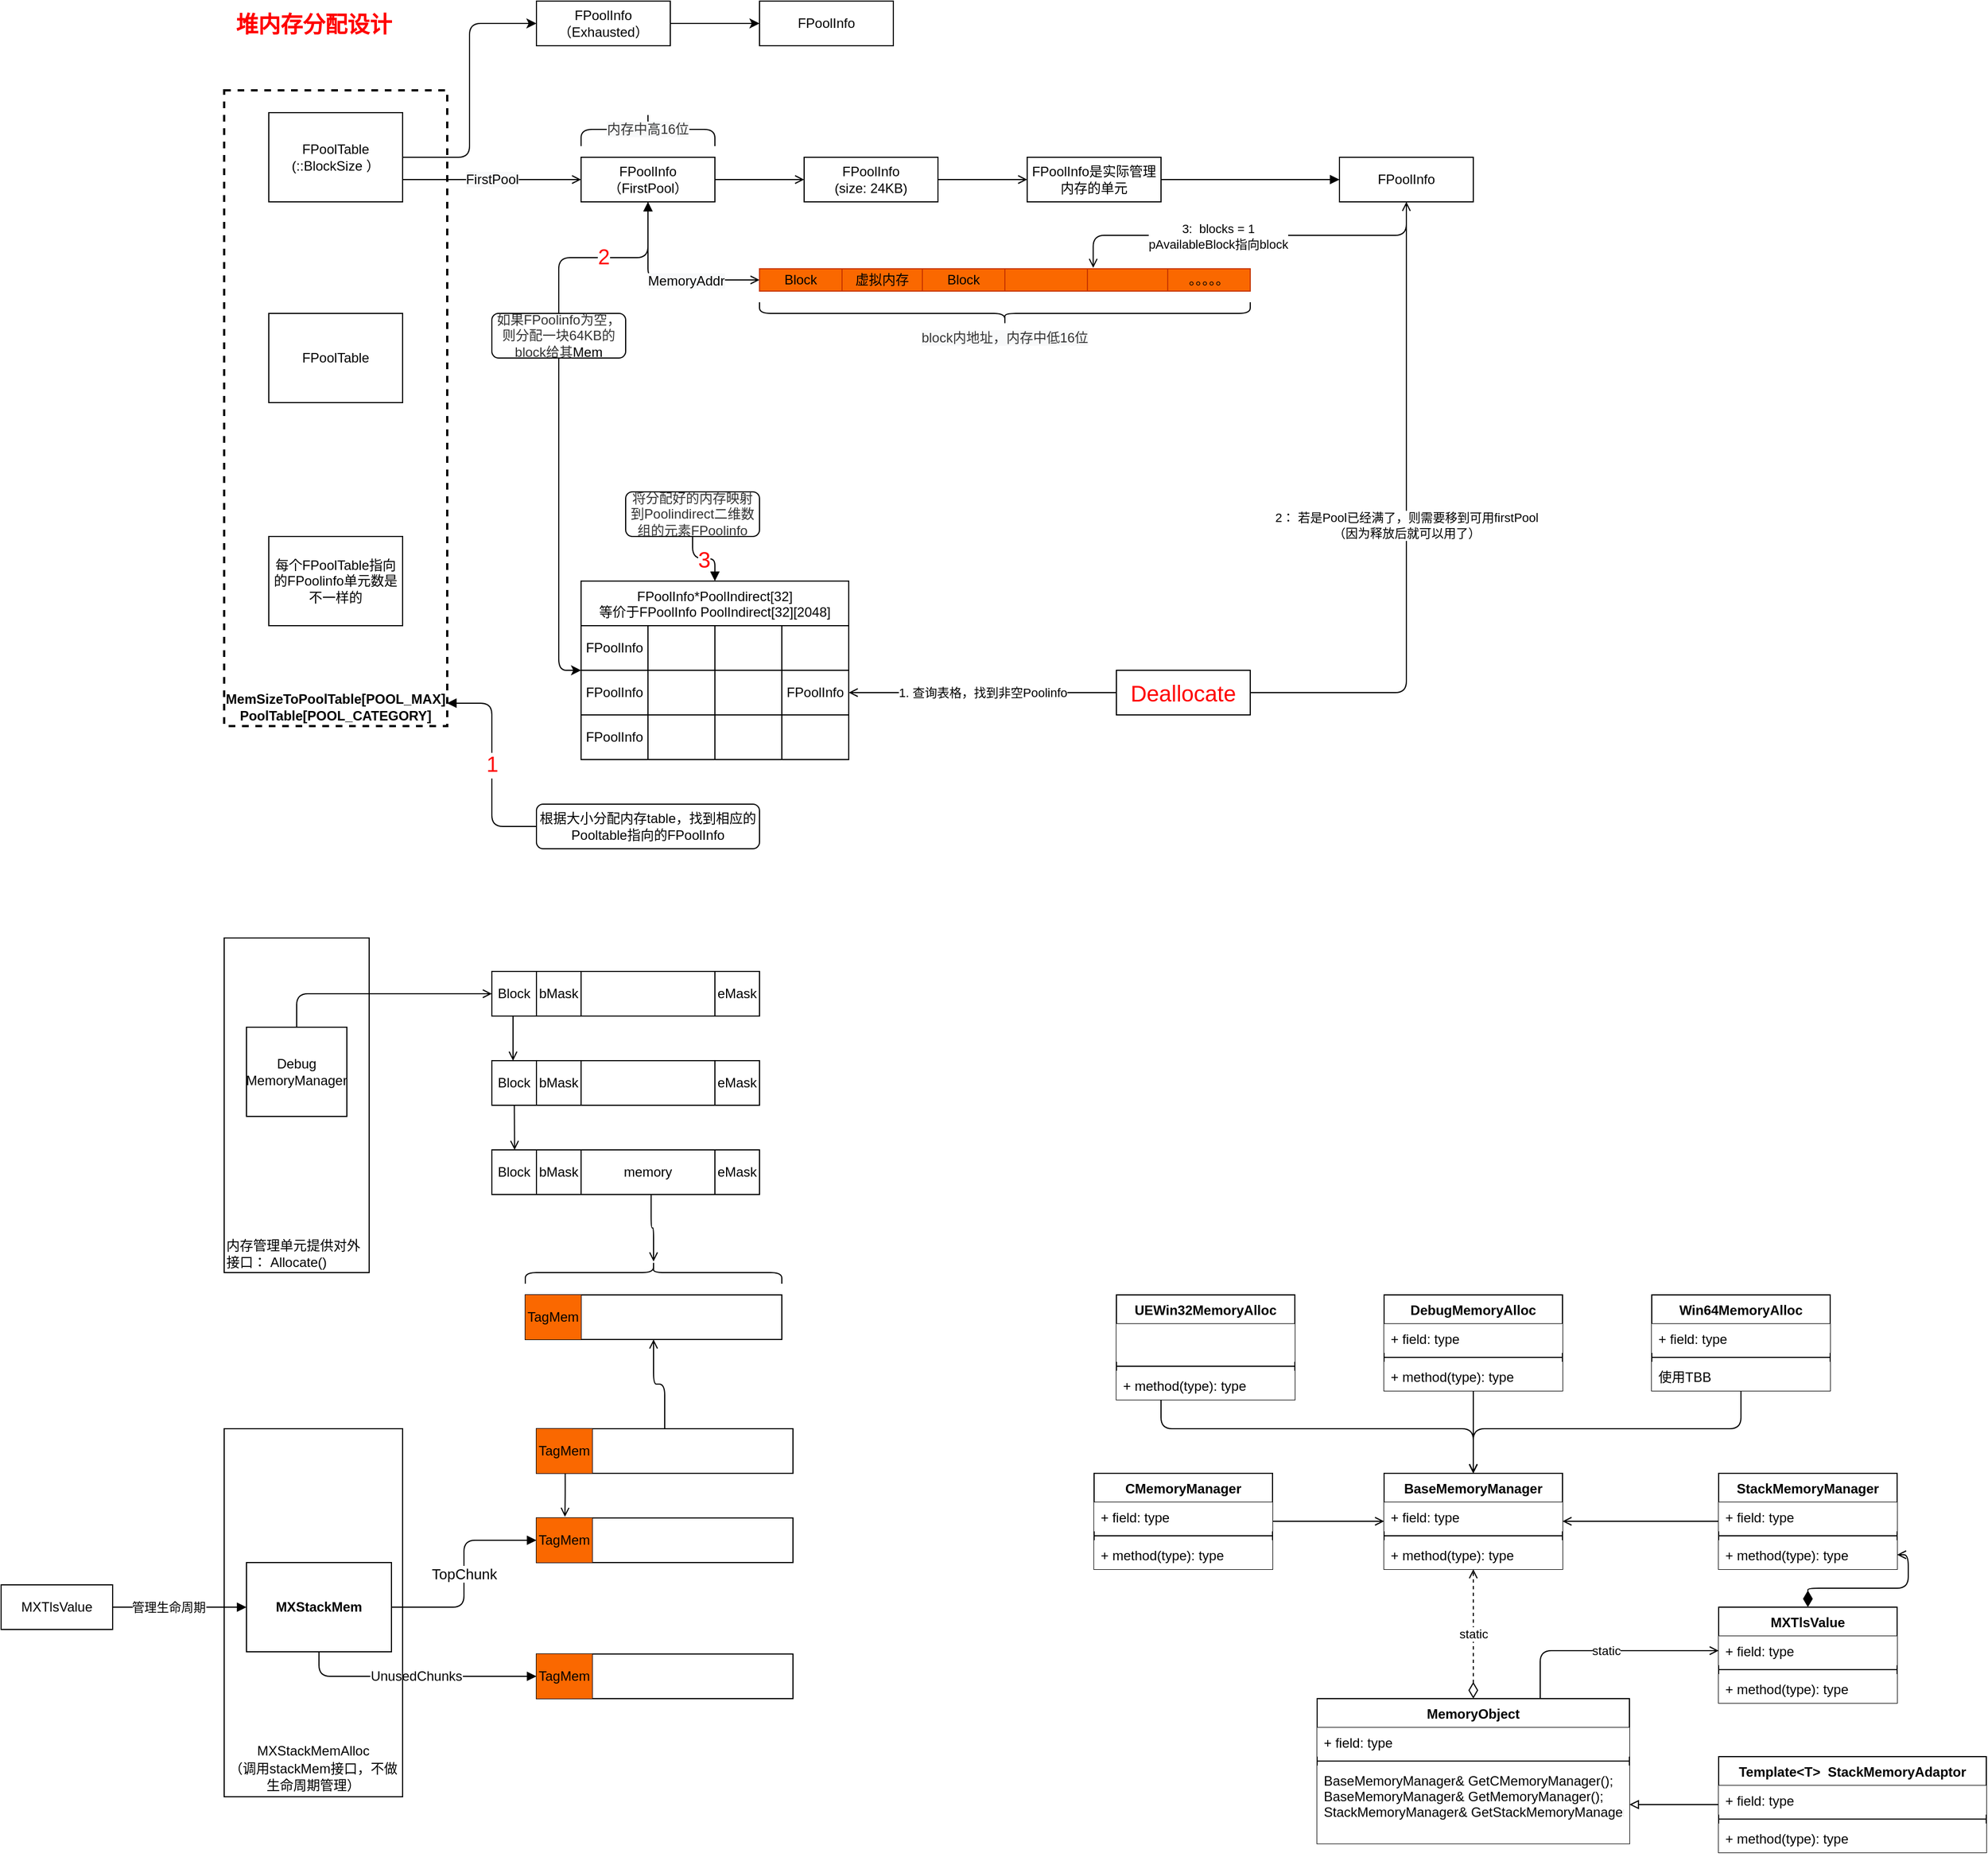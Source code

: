 <mxfile>
    <diagram id="QfqbYRyuSfTPWMCLwRGI" name="Page-1">
        <mxGraphModel dx="906" dy="746" grid="1" gridSize="10" guides="1" tooltips="1" connect="1" arrows="1" fold="1" page="0" pageScale="1" pageWidth="1654" pageHeight="2336" math="0" shadow="0">
            <root>
                <mxCell id="0"/>
                <mxCell id="1" parent="0"/>
                <mxCell id="246" value="内存管理单元提供对外接口：&amp;nbsp;Allocate()" style="rounded=0;whiteSpace=wrap;html=1;fillColor=none;align=left;verticalAlign=bottom;" vertex="1" parent="1">
                    <mxGeometry x="120" y="720" width="130" height="300" as="geometry"/>
                </mxCell>
                <mxCell id="11" value="" style="edgeStyle=none;html=1;endArrow=open;endFill=0;" parent="1" source="3" target="10" edge="1">
                    <mxGeometry relative="1" as="geometry"/>
                </mxCell>
                <mxCell id="16" value="" style="edgeStyle=orthogonalEdgeStyle;html=1;endArrow=open;endFill=0;entryX=0;entryY=0.5;entryDx=0;entryDy=0;" parent="1" source="3" target="19" edge="1">
                    <mxGeometry relative="1" as="geometry">
                        <mxPoint x="520" y="265" as="targetPoint"/>
                    </mxGeometry>
                </mxCell>
                <mxCell id="56" value="&lt;font color=&quot;#000000&quot;&gt;&lt;span style=&quot;background-color: rgb(248 , 249 , 250)&quot;&gt;MemoryAddr&lt;/span&gt;&lt;/font&gt;" style="edgeLabel;html=1;align=center;verticalAlign=middle;resizable=0;points=[];fontSize=12;fontColor=#333333;" parent="16" vertex="1" connectable="0">
                    <mxGeometry x="0.217" y="-1" relative="1" as="geometry">
                        <mxPoint as="offset"/>
                    </mxGeometry>
                </mxCell>
                <mxCell id="3" value="&lt;span&gt;FPoolInfo&lt;br&gt;（FirstPool）&lt;br&gt;&lt;/span&gt;" style="rounded=0;whiteSpace=wrap;html=1;" parent="1" vertex="1">
                    <mxGeometry x="440" y="20" width="120" height="40" as="geometry"/>
                </mxCell>
                <mxCell id="9" value="&#10;&#10;&lt;span style=&quot;color: rgb(0, 0, 0); font-family: helvetica; font-size: 12px; font-style: normal; font-weight: 400; letter-spacing: normal; text-align: center; text-indent: 0px; text-transform: none; word-spacing: 0px; background-color: rgb(248, 249, 250); display: inline; float: none;&quot;&gt;FirstPool&lt;/span&gt;&#10;&#10;" style="edgeStyle=none;html=1;endArrow=open;endFill=0;exitX=1;exitY=0.75;exitDx=0;exitDy=0;" parent="1" source="5" target="3" edge="1">
                    <mxGeometry relative="1" as="geometry"/>
                </mxCell>
                <mxCell id="59" value="" style="edgeStyle=orthogonalEdgeStyle;html=1;fontSize=20;fontColor=#FF0000;entryX=0;entryY=0.5;entryDx=0;entryDy=0;" parent="1" source="5" target="61" edge="1">
                    <mxGeometry relative="1" as="geometry">
                        <mxPoint x="350" y="-160" as="targetPoint"/>
                    </mxGeometry>
                </mxCell>
                <mxCell id="5" value="FPoolTable&lt;br&gt;(::BlockSize ）" style="rounded=0;whiteSpace=wrap;html=1;" parent="1" vertex="1">
                    <mxGeometry x="160" y="-20" width="120" height="80" as="geometry"/>
                </mxCell>
                <mxCell id="7" value="FPoolTable" style="rounded=0;whiteSpace=wrap;html=1;" parent="1" vertex="1">
                    <mxGeometry x="160" y="160" width="120" height="80" as="geometry"/>
                </mxCell>
                <mxCell id="8" value="每个FPoolTable指向的FPoolinfo单元数是不一样的" style="rounded=0;whiteSpace=wrap;html=1;" parent="1" vertex="1">
                    <mxGeometry x="160" y="360" width="120" height="80" as="geometry"/>
                </mxCell>
                <mxCell id="13" value="" style="edgeStyle=none;html=1;endArrow=open;endFill=0;" parent="1" source="10" target="12" edge="1">
                    <mxGeometry relative="1" as="geometry"/>
                </mxCell>
                <mxCell id="10" value="&lt;span&gt;FPoolInfo&lt;/span&gt;&lt;br&gt;&lt;span&gt;(size: 24KB)&lt;/span&gt;" style="rounded=0;whiteSpace=wrap;html=1;" parent="1" vertex="1">
                    <mxGeometry x="640" y="20" width="120" height="40" as="geometry"/>
                </mxCell>
                <mxCell id="46" value="" style="edgeStyle=orthogonalEdgeStyle;rounded=1;html=1;shadow=0;fontSize=12;fontColor=#333333;endArrow=block;endFill=1;" parent="1" source="12" target="45" edge="1">
                    <mxGeometry relative="1" as="geometry"/>
                </mxCell>
                <mxCell id="12" value="FPoolInfo是实际管理内存的单元" style="rounded=0;whiteSpace=wrap;html=1;" parent="1" vertex="1">
                    <mxGeometry x="840" y="20" width="120" height="40" as="geometry"/>
                </mxCell>
                <mxCell id="18" value="" style="shape=table;startSize=0;container=1;collapsible=0;childLayout=tableLayout;strokeWidth=1;fillColor=#fa6800;strokeColor=#C73500;fontColor=#000000;" parent="1" vertex="1">
                    <mxGeometry x="600" y="120" width="440" height="20" as="geometry"/>
                </mxCell>
                <mxCell id="19" value="" style="shape=partialRectangle;collapsible=0;dropTarget=0;pointerEvents=0;fillColor=none;top=0;left=0;bottom=0;right=0;points=[[0,0.5],[1,0.5]];portConstraint=eastwest;dashed=1;strokeWidth=2;" parent="18" vertex="1">
                    <mxGeometry width="440" height="20" as="geometry"/>
                </mxCell>
                <mxCell id="20" value="Block" style="shape=partialRectangle;html=1;whiteSpace=wrap;connectable=0;overflow=hidden;fillColor=none;top=0;left=0;bottom=0;right=0;pointerEvents=1;dashed=1;strokeWidth=2;" parent="19" vertex="1">
                    <mxGeometry width="74" height="20" as="geometry">
                        <mxRectangle width="74" height="20" as="alternateBounds"/>
                    </mxGeometry>
                </mxCell>
                <mxCell id="21" value="&lt;span&gt;虚拟内存&lt;/span&gt;" style="shape=partialRectangle;html=1;whiteSpace=wrap;connectable=0;overflow=hidden;fillColor=none;top=0;left=0;bottom=0;right=0;pointerEvents=1;dashed=1;strokeWidth=2;" parent="19" vertex="1">
                    <mxGeometry x="74" width="72" height="20" as="geometry">
                        <mxRectangle width="72" height="20" as="alternateBounds"/>
                    </mxGeometry>
                </mxCell>
                <mxCell id="22" value="Block" style="shape=partialRectangle;html=1;whiteSpace=wrap;connectable=0;overflow=hidden;fillColor=none;top=0;left=0;bottom=0;right=0;pointerEvents=1;dashed=1;strokeWidth=2;" parent="19" vertex="1">
                    <mxGeometry x="146" width="74" height="20" as="geometry">
                        <mxRectangle width="74" height="20" as="alternateBounds"/>
                    </mxGeometry>
                </mxCell>
                <mxCell id="23" value="" style="shape=partialRectangle;html=1;whiteSpace=wrap;connectable=0;overflow=hidden;fillColor=none;top=0;left=0;bottom=0;right=0;pointerEvents=1;dashed=1;strokeWidth=2;" parent="19" vertex="1">
                    <mxGeometry x="220" width="74" height="20" as="geometry">
                        <mxRectangle width="74" height="20" as="alternateBounds"/>
                    </mxGeometry>
                </mxCell>
                <mxCell id="24" value="" style="shape=partialRectangle;html=1;whiteSpace=wrap;connectable=0;overflow=hidden;fillColor=none;top=0;left=0;bottom=0;right=0;pointerEvents=1;dashed=1;strokeWidth=2;" parent="19" vertex="1">
                    <mxGeometry x="294" width="72" height="20" as="geometry">
                        <mxRectangle width="72" height="20" as="alternateBounds"/>
                    </mxGeometry>
                </mxCell>
                <mxCell id="25" value="。。。。。" style="shape=partialRectangle;html=1;whiteSpace=wrap;connectable=0;overflow=hidden;fillColor=none;top=0;left=0;bottom=0;right=0;pointerEvents=1;dashed=1;strokeWidth=2;" parent="19" vertex="1">
                    <mxGeometry x="366" width="74" height="20" as="geometry">
                        <mxRectangle width="74" height="20" as="alternateBounds"/>
                    </mxGeometry>
                </mxCell>
                <mxCell id="41" value="1" style="edgeStyle=orthogonalEdgeStyle;rounded=1;html=1;shadow=0;fontSize=19;endArrow=block;endFill=1;entryX=0.999;entryY=0.964;entryDx=0;entryDy=0;entryPerimeter=0;fontColor=#FF0000;" parent="1" source="40" target="6" edge="1">
                    <mxGeometry relative="1" as="geometry"/>
                </mxCell>
                <mxCell id="40" value="&lt;span style=&quot;background-color: rgb(255 , 255 , 255) ; font-size: 12px&quot;&gt;&lt;font style=&quot;font-size: 12px&quot;&gt;根据大小分配内存table，找到相应的Pooltable指向的FPoolInfo&lt;/font&gt;&lt;/span&gt;" style="rounded=1;whiteSpace=wrap;html=1;fontSize=12;strokeWidth=1;fillColor=default;" parent="1" vertex="1">
                    <mxGeometry x="400" y="600" width="200" height="40" as="geometry"/>
                </mxCell>
                <mxCell id="44" value="2" style="edgeStyle=orthogonalEdgeStyle;rounded=1;html=1;shadow=0;fontSize=19;fontColor=#FF0000;endArrow=block;endFill=1;" parent="1" source="43" target="3" edge="1">
                    <mxGeometry relative="1" as="geometry">
                        <mxPoint x="360" y="60" as="targetPoint"/>
                    </mxGeometry>
                </mxCell>
                <mxCell id="58" value="" style="edgeStyle=orthogonalEdgeStyle;html=1;fontSize=20;fontColor=#FF0000;entryX=0;entryY=0.5;entryDx=0;entryDy=0;" parent="1" source="43" target="42" edge="1">
                    <mxGeometry relative="1" as="geometry">
                        <mxPoint x="420" y="280" as="targetPoint"/>
                    </mxGeometry>
                </mxCell>
                <mxCell id="43" value="&lt;font color=&quot;#333333&quot; style=&quot;font-size: 12px ; line-height: 1.2&quot;&gt;如果FPoolinfo为空，则分配一块64KB的block给其&lt;/font&gt;&lt;span style=&quot;color: rgb(0 , 0 , 0)&quot;&gt;Mem&lt;/span&gt;" style="rounded=1;whiteSpace=wrap;html=1;fontSize=12;fontColor=#FF0000;strokeWidth=1;fillColor=default;align=center;" parent="1" vertex="1">
                    <mxGeometry x="360" y="160" width="120" height="40" as="geometry"/>
                </mxCell>
                <mxCell id="88" value="" style="edgeStyle=orthogonalEdgeStyle;html=1;endArrow=open;endFill=0;entryX=0.68;entryY=-0.041;entryDx=0;entryDy=0;entryPerimeter=0;" parent="1" source="45" target="19" edge="1">
                    <mxGeometry relative="1" as="geometry">
                        <mxPoint x="1200" y="40" as="targetPoint"/>
                    </mxGeometry>
                </mxCell>
                <mxCell id="89" value="3:&amp;nbsp; blocks = 1&lt;br&gt;pAvailableBlock指向block" style="edgeLabel;html=1;align=center;verticalAlign=middle;resizable=0;points=[];" parent="88" vertex="1" connectable="0">
                    <mxGeometry x="0.17" y="1" relative="1" as="geometry">
                        <mxPoint as="offset"/>
                    </mxGeometry>
                </mxCell>
                <mxCell id="45" value="FPoolInfo" style="rounded=0;whiteSpace=wrap;html=1;" parent="1" vertex="1">
                    <mxGeometry x="1120" y="20" width="120" height="40" as="geometry"/>
                </mxCell>
                <mxCell id="48" value="&lt;br&gt;&lt;br&gt;&lt;br style=&quot;color: rgb(51 , 51 , 51) ; font-family: &amp;#34;helvetica&amp;#34; ; font-size: 12px ; font-style: normal ; font-weight: 400 ; letter-spacing: normal ; text-align: center ; text-indent: 0px ; text-transform: none ; word-spacing: 0px ; background-color: rgb(248 , 249 , 250)&quot;&gt;&lt;br style=&quot;color: rgb(51 , 51 , 51) ; font-family: &amp;#34;helvetica&amp;#34; ; font-size: 12px ; font-style: normal ; font-weight: 400 ; letter-spacing: normal ; text-align: center ; text-indent: 0px ; text-transform: none ; word-spacing: 0px ; background-color: rgb(248 , 249 , 250)&quot;&gt;&lt;span style=&quot;color: rgb(51 , 51 , 51) ; font-size: 12px ; font-style: normal ; font-weight: 400 ; letter-spacing: normal ; text-align: center ; text-indent: 0px ; text-transform: none ; word-spacing: 0px ; font-family: &amp;#34;helvetica&amp;#34; ; background-color: rgb(248 , 249 , 250) ; display: inline ; float: none&quot;&gt;block内地址，内存中低16位&lt;/span&gt;&lt;br style=&quot;color: rgb(51 , 51 , 51) ; font-family: &amp;#34;helvetica&amp;#34; ; font-size: 12px ; font-style: normal ; font-weight: 400 ; letter-spacing: normal ; text-align: center ; text-indent: 0px ; text-transform: none ; word-spacing: 0px ; background-color: rgb(248 , 249 , 250)&quot;&gt;&lt;br&gt;" style="shape=curlyBracket;whiteSpace=wrap;html=1;rounded=1;fontSize=12;fontColor=#333333;strokeWidth=1;fillColor=none;direction=north;" parent="1" vertex="1">
                    <mxGeometry x="600" y="150" width="440" height="20" as="geometry"/>
                </mxCell>
                <mxCell id="50" value="&#10;&#10;&lt;span style=&quot;color: rgb(51, 51, 51); font-family: helvetica; font-size: 12px; font-style: normal; font-weight: 400; letter-spacing: normal; text-align: center; text-indent: 0px; text-transform: none; word-spacing: 0px; background-color: rgb(248, 249, 250); display: inline; float: none;&quot;&gt;内存中高16位&lt;/span&gt;&#10;&#10;" style="shape=curlyBracket;whiteSpace=wrap;html=1;rounded=1;fontSize=12;fontColor=#333333;strokeWidth=1;fillColor=none;direction=south;size=0.5;" parent="1" vertex="1">
                    <mxGeometry x="440" y="-20" width="120" height="30" as="geometry"/>
                </mxCell>
                <mxCell id="55" value="3" style="edgeStyle=orthogonalEdgeStyle;rounded=1;html=1;shadow=0;fontSize=20;fontColor=#FF0000;endArrow=block;endFill=1;" parent="1" source="54" target="42" edge="1">
                    <mxGeometry relative="1" as="geometry">
                        <mxPoint x="520" y="260" as="targetPoint"/>
                    </mxGeometry>
                </mxCell>
                <mxCell id="54" value="&lt;font color=&quot;#333333&quot;&gt;将分配好的内存映射到Poolindirect二维数组的元素FPoolinfo&lt;/font&gt;" style="rounded=1;whiteSpace=wrap;html=1;fontSize=12;fontColor=#FF0000;strokeWidth=1;fillColor=none;align=center;" parent="1" vertex="1">
                    <mxGeometry x="480" y="320" width="120" height="40" as="geometry"/>
                </mxCell>
                <mxCell id="87" value="2： 若是Pool已经满了，则需要移到可用firstPool&lt;br&gt;（因为释放后就可以用了）" style="edgeStyle=orthogonalEdgeStyle;html=1;endArrow=open;endFill=0;entryX=0.5;entryY=1;entryDx=0;entryDy=0;" parent="1" source="57" target="45" edge="1">
                    <mxGeometry relative="1" as="geometry">
                        <mxPoint x="980" y="400" as="targetPoint"/>
                    </mxGeometry>
                </mxCell>
                <mxCell id="57" value="Deallocate" style="rounded=0;whiteSpace=wrap;html=1;fontSize=20;fontColor=#FF0000;" parent="1" vertex="1">
                    <mxGeometry x="920" y="480" width="120" height="40" as="geometry"/>
                </mxCell>
                <mxCell id="63" value="" style="edgeStyle=orthogonalEdgeStyle;html=1;fontSize=20;fontColor=#FF0000;" parent="1" source="61" target="62" edge="1">
                    <mxGeometry relative="1" as="geometry"/>
                </mxCell>
                <mxCell id="61" value="FPoolInfo&lt;br&gt;（&lt;span&gt;Exhausted）&lt;br&gt;&lt;/span&gt;" style="rounded=0;whiteSpace=wrap;html=1;" parent="1" vertex="1">
                    <mxGeometry x="400" y="-120" width="120" height="40" as="geometry"/>
                </mxCell>
                <mxCell id="62" value="&lt;span&gt;FPoolInfo&lt;/span&gt;" style="rounded=0;whiteSpace=wrap;html=1;" parent="1" vertex="1">
                    <mxGeometry x="600" y="-120" width="120" height="40" as="geometry"/>
                </mxCell>
                <mxCell id="68" value="1. 查询表格，找到非空Poolinfo" style="edgeStyle=orthogonalEdgeStyle;html=1;endArrow=open;endFill=0;entryX=1;entryY=0.5;entryDx=0;entryDy=0;" parent="1" source="57" target="76" edge="1">
                    <mxGeometry relative="1" as="geometry">
                        <mxPoint x="840" y="460" as="sourcePoint"/>
                        <mxPoint x="1080" y="320" as="targetPoint"/>
                    </mxGeometry>
                </mxCell>
                <mxCell id="86" value="" style="group" parent="1" vertex="1" connectable="0">
                    <mxGeometry x="440" y="400" width="240" height="160" as="geometry"/>
                </mxCell>
                <mxCell id="42" value="FPoolInfo*PoolIndirect[32]&lt;br style=&quot;font-size: 12px;&quot;&gt;等价于FPoolInfo PoolIndirect[32][2048]" style="rounded=0;whiteSpace=wrap;html=1;fontSize=12;strokeWidth=1;fillColor=default;align=center;verticalAlign=top;" parent="86" vertex="1">
                    <mxGeometry width="240" height="160" as="geometry"/>
                </mxCell>
                <mxCell id="70" value="" style="shape=table;startSize=0;container=1;collapsible=0;childLayout=tableLayout;fillColor=default;" parent="86" vertex="1">
                    <mxGeometry y="40" width="240" height="120" as="geometry"/>
                </mxCell>
                <mxCell id="71" value="" style="shape=partialRectangle;collapsible=0;dropTarget=0;pointerEvents=0;fillColor=none;top=0;left=0;bottom=0;right=0;points=[[0,0.5],[1,0.5]];portConstraint=eastwest;" parent="70" vertex="1">
                    <mxGeometry width="240" height="40" as="geometry"/>
                </mxCell>
                <mxCell id="72" value="&lt;span&gt;FPoolInfo&lt;/span&gt;" style="shape=partialRectangle;html=1;whiteSpace=wrap;connectable=0;overflow=hidden;fillColor=none;top=0;left=0;bottom=0;right=0;pointerEvents=1;strokeColor=none;" parent="71" vertex="1">
                    <mxGeometry width="60" height="40" as="geometry">
                        <mxRectangle width="60" height="40" as="alternateBounds"/>
                    </mxGeometry>
                </mxCell>
                <mxCell id="73" value="" style="shape=partialRectangle;html=1;whiteSpace=wrap;connectable=0;overflow=hidden;fillColor=none;top=0;left=0;bottom=0;right=0;pointerEvents=1;strokeColor=none;" parent="71" vertex="1">
                    <mxGeometry x="60" width="60" height="40" as="geometry">
                        <mxRectangle width="60" height="40" as="alternateBounds"/>
                    </mxGeometry>
                </mxCell>
                <mxCell id="74" value="" style="shape=partialRectangle;html=1;whiteSpace=wrap;connectable=0;overflow=hidden;fillColor=none;top=0;left=0;bottom=0;right=0;pointerEvents=1;strokeColor=none;" parent="71" vertex="1">
                    <mxGeometry x="120" width="60" height="40" as="geometry">
                        <mxRectangle width="60" height="40" as="alternateBounds"/>
                    </mxGeometry>
                </mxCell>
                <mxCell id="75" value="" style="shape=partialRectangle;html=1;whiteSpace=wrap;connectable=0;overflow=hidden;fillColor=none;top=0;left=0;bottom=0;right=0;pointerEvents=1;strokeColor=none;" parent="71" vertex="1">
                    <mxGeometry x="180" width="60" height="40" as="geometry">
                        <mxRectangle width="60" height="40" as="alternateBounds"/>
                    </mxGeometry>
                </mxCell>
                <mxCell id="76" value="" style="shape=partialRectangle;collapsible=0;dropTarget=0;pointerEvents=0;fillColor=none;top=0;left=0;bottom=0;right=0;points=[[0,0.5],[1,0.5]];portConstraint=eastwest;" parent="70" vertex="1">
                    <mxGeometry y="40" width="240" height="40" as="geometry"/>
                </mxCell>
                <mxCell id="77" value="&lt;span&gt;FPoolInfo&lt;/span&gt;" style="shape=partialRectangle;html=1;whiteSpace=wrap;connectable=0;overflow=hidden;fillColor=none;top=0;left=0;bottom=0;right=0;pointerEvents=1;" parent="76" vertex="1">
                    <mxGeometry width="60" height="40" as="geometry">
                        <mxRectangle width="60" height="40" as="alternateBounds"/>
                    </mxGeometry>
                </mxCell>
                <mxCell id="78" value="" style="shape=partialRectangle;html=1;whiteSpace=wrap;connectable=0;overflow=hidden;fillColor=none;top=0;left=0;bottom=0;right=0;pointerEvents=1;" parent="76" vertex="1">
                    <mxGeometry x="60" width="60" height="40" as="geometry">
                        <mxRectangle width="60" height="40" as="alternateBounds"/>
                    </mxGeometry>
                </mxCell>
                <mxCell id="79" value="" style="shape=partialRectangle;html=1;whiteSpace=wrap;connectable=0;overflow=hidden;fillColor=none;top=0;left=0;bottom=0;right=0;pointerEvents=1;" parent="76" vertex="1">
                    <mxGeometry x="120" width="60" height="40" as="geometry">
                        <mxRectangle width="60" height="40" as="alternateBounds"/>
                    </mxGeometry>
                </mxCell>
                <mxCell id="80" value="&lt;span&gt;FPoolInfo&lt;/span&gt;" style="shape=partialRectangle;html=1;whiteSpace=wrap;connectable=0;overflow=hidden;fillColor=none;top=0;left=0;bottom=0;right=0;pointerEvents=1;" parent="76" vertex="1">
                    <mxGeometry x="180" width="60" height="40" as="geometry">
                        <mxRectangle width="60" height="40" as="alternateBounds"/>
                    </mxGeometry>
                </mxCell>
                <mxCell id="81" value="" style="shape=partialRectangle;collapsible=0;dropTarget=0;pointerEvents=0;fillColor=none;top=0;left=0;bottom=0;right=0;points=[[0,0.5],[1,0.5]];portConstraint=eastwest;" parent="70" vertex="1">
                    <mxGeometry y="80" width="240" height="40" as="geometry"/>
                </mxCell>
                <mxCell id="82" value="&lt;span&gt;FPoolInfo&lt;/span&gt;" style="shape=partialRectangle;html=1;whiteSpace=wrap;connectable=0;overflow=hidden;fillColor=none;top=0;left=0;bottom=0;right=0;pointerEvents=1;" parent="81" vertex="1">
                    <mxGeometry width="60" height="40" as="geometry">
                        <mxRectangle width="60" height="40" as="alternateBounds"/>
                    </mxGeometry>
                </mxCell>
                <mxCell id="83" value="" style="shape=partialRectangle;html=1;whiteSpace=wrap;connectable=0;overflow=hidden;fillColor=none;top=0;left=0;bottom=0;right=0;pointerEvents=1;" parent="81" vertex="1">
                    <mxGeometry x="60" width="60" height="40" as="geometry">
                        <mxRectangle width="60" height="40" as="alternateBounds"/>
                    </mxGeometry>
                </mxCell>
                <mxCell id="84" value="" style="shape=partialRectangle;html=1;whiteSpace=wrap;connectable=0;overflow=hidden;fillColor=none;top=0;left=0;bottom=0;right=0;pointerEvents=1;" parent="81" vertex="1">
                    <mxGeometry x="120" width="60" height="40" as="geometry">
                        <mxRectangle width="60" height="40" as="alternateBounds"/>
                    </mxGeometry>
                </mxCell>
                <mxCell id="85" value="" style="shape=partialRectangle;html=1;whiteSpace=wrap;connectable=0;overflow=hidden;fillColor=none;top=0;left=0;bottom=0;right=0;pointerEvents=1;" parent="81" vertex="1">
                    <mxGeometry x="180" width="60" height="40" as="geometry">
                        <mxRectangle width="60" height="40" as="alternateBounds"/>
                    </mxGeometry>
                </mxCell>
                <mxCell id="91" value="" style="group" parent="1" vertex="1" connectable="0">
                    <mxGeometry x="120" y="-110" width="200" height="640" as="geometry"/>
                </mxCell>
                <mxCell id="6" value="&lt;span&gt;&lt;b&gt;MemSizeToPoolTable[POOL_MAX]&lt;br&gt;PoolTable[POOL_CATEGORY]&lt;br&gt;&lt;/b&gt;&lt;/span&gt;" style="rounded=0;whiteSpace=wrap;html=1;fillColor=none;dashed=1;strokeWidth=2;align=center;verticalAlign=bottom;" parent="91" vertex="1">
                    <mxGeometry y="70" width="200" height="570" as="geometry"/>
                </mxCell>
                <mxCell id="90" value="&lt;font style=&quot;font-size: 20px&quot; color=&quot;#ff0000&quot;&gt;&lt;b&gt;堆内存分配设计&lt;/b&gt;&lt;/font&gt;" style="text;html=1;align=center;verticalAlign=middle;resizable=0;points=[];autosize=1;strokeColor=none;fillColor=none;" parent="91" vertex="1">
                    <mxGeometry width="160" height="20" as="geometry"/>
                </mxCell>
                <mxCell id="98" value="TopChunk" style="edgeStyle=orthogonalEdgeStyle;html=1;fontSize=13;fontColor=default;endArrow=block;endFill=1;entryX=0;entryY=0.5;entryDx=0;entryDy=0;" parent="1" source="94" target="290" edge="1">
                    <mxGeometry relative="1" as="geometry">
                        <mxPoint x="360" y="1132" as="targetPoint"/>
                    </mxGeometry>
                </mxCell>
                <mxCell id="134" value="UnusedChunks" style="edgeStyle=orthogonalEdgeStyle;html=1;fontSize=12;fontColor=none;startArrow=none;startFill=0;endArrow=block;endFill=1;startSize=10;endSize=6;targetPerimeterSpacing=1;entryX=0;entryY=0.5;entryDx=0;entryDy=0;" parent="1" source="94" target="295" edge="1">
                    <mxGeometry relative="1" as="geometry">
                        <Array as="points"/>
                        <mxPoint x="461.12" y="1370.36" as="targetPoint"/>
                    </mxGeometry>
                </mxCell>
                <mxCell id="97" value="&lt;span style=&quot;font-size: 12px&quot;&gt;MXStackMemAlloc&lt;br&gt;（调用stackMem接口，不做生命周期管理）&lt;br&gt;&lt;/span&gt;" style="rounded=0;whiteSpace=wrap;html=1;fontSize=13;fontColor=default;fillColor=none;fontStyle=0;verticalAlign=bottom;" parent="1" vertex="1">
                    <mxGeometry x="120" y="1160" width="160" height="330" as="geometry"/>
                </mxCell>
                <mxCell id="94" value="MXStackMem" style="rounded=0;whiteSpace=wrap;html=1;fontSize=12;fontColor=default;fillColor=none;fontStyle=1" parent="1" vertex="1">
                    <mxGeometry x="140" y="1280" width="130" height="80" as="geometry"/>
                </mxCell>
                <mxCell id="136" value="" style="edgeStyle=none;html=1;endArrow=block;endFill=1;" parent="1" source="135" target="94" edge="1">
                    <mxGeometry relative="1" as="geometry"/>
                </mxCell>
                <mxCell id="137" value="管理生命周期" style="edgeLabel;html=1;align=center;verticalAlign=middle;resizable=0;points=[];" parent="136" vertex="1" connectable="0">
                    <mxGeometry x="-0.221" y="-3" relative="1" as="geometry">
                        <mxPoint x="3" y="-3" as="offset"/>
                    </mxGeometry>
                </mxCell>
                <mxCell id="135" value="MXTlsValue" style="rounded=0;whiteSpace=wrap;html=1;fontSize=12;fontColor=default;fillColor=none;fontStyle=0" parent="1" vertex="1">
                    <mxGeometry x="-80" y="1300" width="100" height="40" as="geometry"/>
                </mxCell>
                <mxCell id="204" value="" style="edgeStyle=orthogonalEdgeStyle;html=1;startArrow=none;startFill=0;endArrow=block;endFill=0;startSize=12;endSize=6;" parent="1" source="142" target="153" edge="1">
                    <mxGeometry relative="1" as="geometry">
                        <mxPoint x="1440" y="1540" as="targetPoint"/>
                    </mxGeometry>
                </mxCell>
                <mxCell id="142" value="Template&lt;T&gt;  StackMemoryAdaptor" style="swimlane;fontStyle=1;align=center;verticalAlign=top;childLayout=stackLayout;horizontal=1;startSize=26;horizontalStack=0;resizeParent=1;resizeParentMax=0;resizeLast=0;collapsible=1;marginBottom=0;" parent="1" vertex="1">
                    <mxGeometry x="1460" y="1454" width="240" height="86" as="geometry">
                        <mxRectangle x="660" y="1220" width="100" height="26" as="alternateBounds"/>
                    </mxGeometry>
                </mxCell>
                <mxCell id="143" value="+ field: type" style="text;strokeColor=none;fillColor=default;align=left;verticalAlign=top;spacingLeft=4;spacingRight=4;overflow=hidden;rotatable=0;points=[[0,0.5],[1,0.5]];portConstraint=eastwest;" parent="142" vertex="1">
                    <mxGeometry y="26" width="240" height="26" as="geometry"/>
                </mxCell>
                <mxCell id="144" value="" style="line;strokeWidth=1;fillColor=none;align=left;verticalAlign=middle;spacingTop=-1;spacingLeft=3;spacingRight=3;rotatable=0;labelPosition=right;points=[];portConstraint=eastwest;" parent="142" vertex="1">
                    <mxGeometry y="52" width="240" height="8" as="geometry"/>
                </mxCell>
                <mxCell id="145" value="+ method(type): type" style="text;strokeColor=none;fillColor=default;align=left;verticalAlign=top;spacingLeft=4;spacingRight=4;overflow=hidden;rotatable=0;points=[[0,0.5],[1,0.5]];portConstraint=eastwest;" parent="142" vertex="1">
                    <mxGeometry y="60" width="240" height="26" as="geometry"/>
                </mxCell>
                <mxCell id="178" value="static" style="edgeStyle=orthogonalEdgeStyle;html=1;endArrow=open;endFill=0;startArrow=diamondThin;startFill=0;endSize=6;startSize=12;dashed=1;" parent="1" source="150" target="180" edge="1">
                    <mxGeometry relative="1" as="geometry">
                        <mxPoint x="1350" y="1467" as="targetPoint"/>
                    </mxGeometry>
                </mxCell>
                <mxCell id="211" value="static" style="edgeStyle=orthogonalEdgeStyle;html=1;startArrow=none;startFill=0;endArrow=open;endFill=0;startSize=12;endSize=6;entryX=0;entryY=0.5;entryDx=0;entryDy=0;" parent="1" source="150" target="206" edge="1">
                    <mxGeometry relative="1" as="geometry">
                        <mxPoint x="1460" y="1467" as="targetPoint"/>
                        <Array as="points">
                            <mxPoint x="1300" y="1359"/>
                        </Array>
                    </mxGeometry>
                </mxCell>
                <mxCell id="150" value="MemoryObject" style="swimlane;fontStyle=1;align=center;verticalAlign=top;childLayout=stackLayout;horizontal=1;startSize=26;horizontalStack=0;resizeParent=1;resizeParentMax=0;resizeLast=0;collapsible=1;marginBottom=0;" parent="1" vertex="1">
                    <mxGeometry x="1100" y="1402" width="280" height="130" as="geometry"/>
                </mxCell>
                <mxCell id="151" value="+ field: type" style="text;strokeColor=none;fillColor=default;align=left;verticalAlign=top;spacingLeft=4;spacingRight=4;overflow=hidden;rotatable=0;points=[[0,0.5],[1,0.5]];portConstraint=eastwest;" parent="150" vertex="1">
                    <mxGeometry y="26" width="280" height="26" as="geometry"/>
                </mxCell>
                <mxCell id="152" value="" style="line;strokeWidth=1;fillColor=none;align=left;verticalAlign=middle;spacingTop=-1;spacingLeft=3;spacingRight=3;rotatable=0;labelPosition=right;points=[];portConstraint=eastwest;" parent="150" vertex="1">
                    <mxGeometry y="52" width="280" height="8" as="geometry"/>
                </mxCell>
                <mxCell id="153" value="BaseMemoryManager&amp; GetCMemoryManager();&#10;BaseMemoryManager&amp; GetMemoryManager();&#10;StackMemoryManager&amp; GetStackMemoryManager();" style="text;strokeColor=none;fillColor=default;align=left;verticalAlign=top;spacingLeft=4;spacingRight=4;overflow=hidden;rotatable=0;points=[[0,0.5],[1,0.5]];portConstraint=eastwest;spacing=2;labelBorderColor=none;labelBackgroundColor=none;horizontal=1;spacingTop=0;spacingBottom=0;" parent="150" vertex="1">
                    <mxGeometry y="60" width="280" height="70" as="geometry"/>
                </mxCell>
                <mxCell id="158" value="UEWin32MemoryAlloc" style="swimlane;fontStyle=1;align=center;verticalAlign=top;childLayout=stackLayout;horizontal=1;startSize=26;horizontalStack=0;resizeParent=1;resizeParentMax=0;resizeLast=0;collapsible=1;marginBottom=0;" parent="1" vertex="1">
                    <mxGeometry x="920" y="1040" width="160" height="94" as="geometry">
                        <mxRectangle x="660" y="1220" width="100" height="26" as="alternateBounds"/>
                    </mxGeometry>
                </mxCell>
                <mxCell id="159" value="" style="text;strokeColor=none;fillColor=default;align=left;verticalAlign=top;spacingLeft=4;spacingRight=4;overflow=hidden;rotatable=0;points=[[0,0.5],[1,0.5]];portConstraint=eastwest;" parent="158" vertex="1">
                    <mxGeometry y="26" width="160" height="34" as="geometry"/>
                </mxCell>
                <mxCell id="160" value="" style="line;strokeWidth=1;fillColor=none;align=left;verticalAlign=middle;spacingTop=-1;spacingLeft=3;spacingRight=3;rotatable=0;labelPosition=right;points=[];portConstraint=eastwest;" parent="158" vertex="1">
                    <mxGeometry y="60" width="160" height="8" as="geometry"/>
                </mxCell>
                <mxCell id="161" value="+ method(type): type" style="text;strokeColor=none;fillColor=default;align=left;verticalAlign=top;spacingLeft=4;spacingRight=4;overflow=hidden;rotatable=0;points=[[0,0.5],[1,0.5]];portConstraint=eastwest;" parent="158" vertex="1">
                    <mxGeometry y="68" width="160" height="26" as="geometry"/>
                </mxCell>
                <mxCell id="202" value="" style="edgeStyle=orthogonalEdgeStyle;html=1;startArrow=none;startFill=0;endArrow=open;endFill=0;startSize=12;endSize=6;entryX=1;entryY=0.5;entryDx=0;entryDy=0;" parent="1" source="162" target="180" edge="1">
                    <mxGeometry relative="1" as="geometry"/>
                </mxCell>
                <mxCell id="162" value="StackMemoryManager" style="swimlane;fontStyle=1;align=center;verticalAlign=top;childLayout=stackLayout;horizontal=1;startSize=26;horizontalStack=0;resizeParent=1;resizeParentMax=0;resizeLast=0;collapsible=1;marginBottom=0;" parent="1" vertex="1">
                    <mxGeometry x="1460" y="1200" width="160" height="86" as="geometry">
                        <mxRectangle x="660" y="1220" width="100" height="26" as="alternateBounds"/>
                    </mxGeometry>
                </mxCell>
                <mxCell id="163" value="+ field: type" style="text;strokeColor=none;fillColor=default;align=left;verticalAlign=top;spacingLeft=4;spacingRight=4;overflow=hidden;rotatable=0;points=[[0,0.5],[1,0.5]];portConstraint=eastwest;" parent="162" vertex="1">
                    <mxGeometry y="26" width="160" height="26" as="geometry"/>
                </mxCell>
                <mxCell id="164" value="" style="line;strokeWidth=1;fillColor=none;align=left;verticalAlign=middle;spacingTop=-1;spacingLeft=3;spacingRight=3;rotatable=0;labelPosition=right;points=[];portConstraint=eastwest;" parent="162" vertex="1">
                    <mxGeometry y="52" width="160" height="8" as="geometry"/>
                </mxCell>
                <mxCell id="165" value="+ method(type): type" style="text;strokeColor=none;fillColor=default;align=left;verticalAlign=top;spacingLeft=4;spacingRight=4;overflow=hidden;rotatable=0;points=[[0,0.5],[1,0.5]];portConstraint=eastwest;" parent="162" vertex="1">
                    <mxGeometry y="60" width="160" height="26" as="geometry"/>
                </mxCell>
                <mxCell id="203" value="" style="edgeStyle=orthogonalEdgeStyle;html=1;startArrow=none;startFill=0;endArrow=open;endFill=0;startSize=12;endSize=6;entryDx=0;entryDy=0;" parent="1" source="166" target="180" edge="1">
                    <mxGeometry relative="1" as="geometry">
                        <mxPoint x="1600" y="1200" as="targetPoint"/>
                    </mxGeometry>
                </mxCell>
                <mxCell id="166" value="CMemoryManager" style="swimlane;fontStyle=1;align=center;verticalAlign=top;childLayout=stackLayout;horizontal=1;startSize=26;horizontalStack=0;resizeParent=1;resizeParentMax=0;resizeLast=0;collapsible=1;marginBottom=0;" parent="1" vertex="1">
                    <mxGeometry x="900" y="1200" width="160" height="86" as="geometry">
                        <mxRectangle x="660" y="1220" width="100" height="26" as="alternateBounds"/>
                    </mxGeometry>
                </mxCell>
                <mxCell id="167" value="+ field: type" style="text;strokeColor=none;fillColor=default;align=left;verticalAlign=top;spacingLeft=4;spacingRight=4;overflow=hidden;rotatable=0;points=[[0,0.5],[1,0.5]];portConstraint=eastwest;" parent="166" vertex="1">
                    <mxGeometry y="26" width="160" height="26" as="geometry"/>
                </mxCell>
                <mxCell id="168" value="" style="line;strokeWidth=1;fillColor=none;align=left;verticalAlign=middle;spacingTop=-1;spacingLeft=3;spacingRight=3;rotatable=0;labelPosition=right;points=[];portConstraint=eastwest;" parent="166" vertex="1">
                    <mxGeometry y="52" width="160" height="8" as="geometry"/>
                </mxCell>
                <mxCell id="169" value="+ method(type): type" style="text;strokeColor=none;fillColor=default;align=left;verticalAlign=top;spacingLeft=4;spacingRight=4;overflow=hidden;rotatable=0;points=[[0,0.5],[1,0.5]];portConstraint=eastwest;" parent="166" vertex="1">
                    <mxGeometry y="60" width="160" height="26" as="geometry"/>
                </mxCell>
                <mxCell id="170" value="DebugMemoryAlloc" style="swimlane;fontStyle=1;align=center;verticalAlign=top;childLayout=stackLayout;horizontal=1;startSize=26;horizontalStack=0;resizeParent=1;resizeParentMax=0;resizeLast=0;collapsible=1;marginBottom=0;" parent="1" vertex="1">
                    <mxGeometry x="1160" y="1040" width="160" height="86" as="geometry">
                        <mxRectangle x="660" y="1220" width="100" height="26" as="alternateBounds"/>
                    </mxGeometry>
                </mxCell>
                <mxCell id="171" value="+ field: type" style="text;strokeColor=none;fillColor=default;align=left;verticalAlign=top;spacingLeft=4;spacingRight=4;overflow=hidden;rotatable=0;points=[[0,0.5],[1,0.5]];portConstraint=eastwest;" parent="170" vertex="1">
                    <mxGeometry y="26" width="160" height="26" as="geometry"/>
                </mxCell>
                <mxCell id="172" value="" style="line;strokeWidth=1;fillColor=none;align=left;verticalAlign=middle;spacingTop=-1;spacingLeft=3;spacingRight=3;rotatable=0;labelPosition=right;points=[];portConstraint=eastwest;" parent="170" vertex="1">
                    <mxGeometry y="52" width="160" height="8" as="geometry"/>
                </mxCell>
                <mxCell id="173" value="+ method(type): type" style="text;strokeColor=none;fillColor=default;align=left;verticalAlign=top;spacingLeft=4;spacingRight=4;overflow=hidden;rotatable=0;points=[[0,0.5],[1,0.5]];portConstraint=eastwest;" parent="170" vertex="1">
                    <mxGeometry y="60" width="160" height="26" as="geometry"/>
                </mxCell>
                <mxCell id="174" value="Win64MemoryAlloc" style="swimlane;fontStyle=1;align=center;verticalAlign=top;childLayout=stackLayout;horizontal=1;startSize=26;horizontalStack=0;resizeParent=1;resizeParentMax=0;resizeLast=0;collapsible=1;marginBottom=0;" parent="1" vertex="1">
                    <mxGeometry x="1400" y="1040" width="160" height="86" as="geometry">
                        <mxRectangle x="660" y="1220" width="100" height="26" as="alternateBounds"/>
                    </mxGeometry>
                </mxCell>
                <mxCell id="175" value="+ field: type" style="text;strokeColor=none;fillColor=default;align=left;verticalAlign=top;spacingLeft=4;spacingRight=4;overflow=hidden;rotatable=0;points=[[0,0.5],[1,0.5]];portConstraint=eastwest;" parent="174" vertex="1">
                    <mxGeometry y="26" width="160" height="26" as="geometry"/>
                </mxCell>
                <mxCell id="176" value="" style="line;strokeWidth=1;fillColor=none;align=left;verticalAlign=middle;spacingTop=-1;spacingLeft=3;spacingRight=3;rotatable=0;labelPosition=right;points=[];portConstraint=eastwest;" parent="174" vertex="1">
                    <mxGeometry y="52" width="160" height="8" as="geometry"/>
                </mxCell>
                <mxCell id="177" value="使用TBB" style="text;strokeColor=none;fillColor=default;align=left;verticalAlign=top;spacingLeft=4;spacingRight=4;overflow=hidden;rotatable=0;points=[[0,0.5],[1,0.5]];portConstraint=eastwest;" parent="174" vertex="1">
                    <mxGeometry y="60" width="160" height="26" as="geometry"/>
                </mxCell>
                <mxCell id="195" value="" style="edgeStyle=orthogonalEdgeStyle;html=1;startArrow=none;startFill=0;endArrow=open;endFill=0;startSize=12;endSize=6;exitX=0.25;exitY=1;exitDx=0;exitDy=0;" parent="1" source="158" target="180" edge="1">
                    <mxGeometry relative="1" as="geometry">
                        <Array as="points">
                            <mxPoint x="960" y="1160"/>
                            <mxPoint x="1240" y="1160"/>
                        </Array>
                    </mxGeometry>
                </mxCell>
                <mxCell id="196" value="" style="edgeStyle=orthogonalEdgeStyle;html=1;startArrow=none;startFill=0;endArrow=open;endFill=0;startSize=12;endSize=6;exitX=0.5;exitY=1;exitDx=0;exitDy=0;" parent="1" source="174" target="180" edge="1">
                    <mxGeometry relative="1" as="geometry">
                        <Array as="points">
                            <mxPoint x="1480" y="1160"/>
                            <mxPoint x="1240" y="1160"/>
                        </Array>
                    </mxGeometry>
                </mxCell>
                <mxCell id="197" value="" style="edgeStyle=orthogonalEdgeStyle;html=1;startArrow=none;startFill=0;endArrow=open;endFill=0;startSize=12;endSize=6;exitX=0.5;exitY=1;exitDx=0;exitDy=0;" parent="1" source="170" target="180" edge="1">
                    <mxGeometry relative="1" as="geometry">
                        <mxPoint x="1080" y="1243" as="sourcePoint"/>
                    </mxGeometry>
                </mxCell>
                <mxCell id="180" value="BaseMemoryManager" style="swimlane;fontStyle=1;align=center;verticalAlign=top;childLayout=stackLayout;horizontal=1;startSize=26;horizontalStack=0;resizeParent=1;resizeParentMax=0;resizeLast=0;collapsible=1;marginBottom=0;" parent="1" vertex="1">
                    <mxGeometry x="1160" y="1200" width="160" height="86" as="geometry">
                        <mxRectangle x="660" y="1220" width="100" height="26" as="alternateBounds"/>
                    </mxGeometry>
                </mxCell>
                <mxCell id="181" value="+ field: type" style="text;strokeColor=none;fillColor=default;align=left;verticalAlign=top;spacingLeft=4;spacingRight=4;overflow=hidden;rotatable=0;points=[[0,0.5],[1,0.5]];portConstraint=eastwest;" parent="180" vertex="1">
                    <mxGeometry y="26" width="160" height="26" as="geometry"/>
                </mxCell>
                <mxCell id="182" value="" style="line;strokeWidth=1;fillColor=none;align=left;verticalAlign=middle;spacingTop=-1;spacingLeft=3;spacingRight=3;rotatable=0;labelPosition=right;points=[];portConstraint=eastwest;" parent="180" vertex="1">
                    <mxGeometry y="52" width="160" height="8" as="geometry"/>
                </mxCell>
                <mxCell id="183" value="+ method(type): type" style="text;strokeColor=none;fillColor=default;align=left;verticalAlign=top;spacingLeft=4;spacingRight=4;overflow=hidden;rotatable=0;points=[[0,0.5],[1,0.5]];portConstraint=eastwest;" parent="180" vertex="1">
                    <mxGeometry y="60" width="160" height="26" as="geometry"/>
                </mxCell>
                <mxCell id="209" value="" style="edgeStyle=orthogonalEdgeStyle;html=1;startArrow=diamondThin;startFill=1;endArrow=open;endFill=0;startSize=12;endSize=6;" parent="1" source="205" target="165" edge="1">
                    <mxGeometry relative="1" as="geometry"/>
                </mxCell>
                <mxCell id="205" value="MXTlsValue" style="swimlane;fontStyle=1;align=center;verticalAlign=top;childLayout=stackLayout;horizontal=1;startSize=26;horizontalStack=0;resizeParent=1;resizeParentMax=0;resizeLast=0;collapsible=1;marginBottom=0;" parent="1" vertex="1">
                    <mxGeometry x="1460" y="1320" width="160" height="86" as="geometry"/>
                </mxCell>
                <mxCell id="206" value="+ field: type" style="text;strokeColor=none;fillColor=default;align=left;verticalAlign=top;spacingLeft=4;spacingRight=4;overflow=hidden;rotatable=0;points=[[0,0.5],[1,0.5]];portConstraint=eastwest;" parent="205" vertex="1">
                    <mxGeometry y="26" width="160" height="26" as="geometry"/>
                </mxCell>
                <mxCell id="207" value="" style="line;strokeWidth=1;fillColor=none;align=left;verticalAlign=middle;spacingTop=-1;spacingLeft=3;spacingRight=3;rotatable=0;labelPosition=right;points=[];portConstraint=eastwest;" parent="205" vertex="1">
                    <mxGeometry y="52" width="160" height="8" as="geometry"/>
                </mxCell>
                <mxCell id="208" value="+ method(type): type" style="text;strokeColor=none;fillColor=default;align=left;verticalAlign=top;spacingLeft=4;spacingRight=4;overflow=hidden;rotatable=0;points=[[0,0.5],[1,0.5]];portConstraint=eastwest;" parent="205" vertex="1">
                    <mxGeometry y="60" width="160" height="26" as="geometry"/>
                </mxCell>
                <mxCell id="213" value="" style="shape=table;startSize=0;container=1;collapsible=0;childLayout=tableLayout;" vertex="1" parent="1">
                    <mxGeometry x="360" y="750" width="240" height="40" as="geometry"/>
                </mxCell>
                <mxCell id="214" value="" style="shape=partialRectangle;collapsible=0;dropTarget=0;pointerEvents=0;fillColor=none;top=0;left=0;bottom=0;right=0;points=[[0,0.5],[1,0.5]];portConstraint=eastwest;" vertex="1" parent="213">
                    <mxGeometry width="240" height="40" as="geometry"/>
                </mxCell>
                <mxCell id="215" value="Block" style="shape=partialRectangle;html=1;whiteSpace=wrap;connectable=0;overflow=hidden;fillColor=none;top=0;left=0;bottom=0;right=0;pointerEvents=1;" vertex="1" parent="214">
                    <mxGeometry width="40" height="40" as="geometry">
                        <mxRectangle width="40" height="40" as="alternateBounds"/>
                    </mxGeometry>
                </mxCell>
                <mxCell id="216" value="bMask" style="shape=partialRectangle;html=1;whiteSpace=wrap;connectable=0;overflow=hidden;fillColor=none;top=0;left=0;bottom=0;right=0;pointerEvents=1;" vertex="1" parent="214">
                    <mxGeometry x="40" width="40" height="40" as="geometry">
                        <mxRectangle width="40" height="40" as="alternateBounds"/>
                    </mxGeometry>
                </mxCell>
                <mxCell id="217" value="" style="shape=partialRectangle;html=1;whiteSpace=wrap;connectable=0;overflow=hidden;fillColor=none;top=0;left=0;bottom=0;right=0;pointerEvents=1;" vertex="1" parent="214">
                    <mxGeometry x="80" width="120" height="40" as="geometry">
                        <mxRectangle width="120" height="40" as="alternateBounds"/>
                    </mxGeometry>
                </mxCell>
                <mxCell id="218" value="eMask" style="shape=partialRectangle;html=1;whiteSpace=wrap;connectable=0;overflow=hidden;fillColor=none;top=0;left=0;bottom=0;right=0;pointerEvents=1;" vertex="1" parent="214">
                    <mxGeometry x="200" width="40" height="40" as="geometry">
                        <mxRectangle width="40" height="40" as="alternateBounds"/>
                    </mxGeometry>
                </mxCell>
                <mxCell id="245" value="" style="html=1;entryX=0.085;entryY=0;entryDx=0;entryDy=0;entryPerimeter=0;exitX=0.084;exitY=0.996;exitDx=0;exitDy=0;exitPerimeter=0;endArrow=open;endFill=0;" edge="1" parent="1" source="220" target="240">
                    <mxGeometry relative="1" as="geometry"/>
                </mxCell>
                <mxCell id="219" value="" style="shape=table;startSize=0;container=1;collapsible=0;childLayout=tableLayout;" vertex="1" parent="1">
                    <mxGeometry x="360" y="830" width="240" height="40" as="geometry"/>
                </mxCell>
                <mxCell id="220" value="" style="shape=partialRectangle;collapsible=0;dropTarget=0;pointerEvents=0;fillColor=none;top=0;left=0;bottom=0;right=0;points=[[0,0.5],[1,0.5]];portConstraint=eastwest;" vertex="1" parent="219">
                    <mxGeometry width="240" height="40" as="geometry"/>
                </mxCell>
                <mxCell id="221" value="&lt;span style=&quot;color: rgb(0 , 0 , 0) ; font-family: &amp;#34;helvetica&amp;#34; ; font-size: 12px ; font-style: normal ; font-weight: 400 ; letter-spacing: normal ; text-indent: 0px ; text-transform: none ; word-spacing: 0px ; background-color: rgb(255 , 255 , 255) ; display: inline ; float: none&quot;&gt;Block&lt;/span&gt;" style="shape=partialRectangle;html=1;whiteSpace=wrap;connectable=0;overflow=hidden;fillColor=none;top=0;left=0;bottom=0;right=0;pointerEvents=1;" vertex="1" parent="220">
                    <mxGeometry width="40" height="40" as="geometry">
                        <mxRectangle width="40" height="40" as="alternateBounds"/>
                    </mxGeometry>
                </mxCell>
                <mxCell id="222" value="bMask" style="shape=partialRectangle;html=1;whiteSpace=wrap;connectable=0;overflow=hidden;fillColor=none;top=0;left=0;bottom=0;right=0;pointerEvents=1;" vertex="1" parent="220">
                    <mxGeometry x="40" width="40" height="40" as="geometry">
                        <mxRectangle width="40" height="40" as="alternateBounds"/>
                    </mxGeometry>
                </mxCell>
                <mxCell id="223" value="" style="shape=partialRectangle;html=1;whiteSpace=wrap;connectable=0;overflow=hidden;fillColor=none;top=0;left=0;bottom=0;right=0;pointerEvents=1;" vertex="1" parent="220">
                    <mxGeometry x="80" width="120" height="40" as="geometry">
                        <mxRectangle width="120" height="40" as="alternateBounds"/>
                    </mxGeometry>
                </mxCell>
                <mxCell id="224" value="eMask" style="shape=partialRectangle;html=1;whiteSpace=wrap;connectable=0;overflow=hidden;fillColor=none;top=0;left=0;bottom=0;right=0;pointerEvents=1;" vertex="1" parent="220">
                    <mxGeometry x="200" width="40" height="40" as="geometry">
                        <mxRectangle width="40" height="40" as="alternateBounds"/>
                    </mxGeometry>
                </mxCell>
                <mxCell id="238" value="" style="endArrow=open;html=1;endFill=0;" edge="1" parent="1">
                    <mxGeometry width="50" height="50" relative="1" as="geometry">
                        <mxPoint x="379" y="790" as="sourcePoint"/>
                        <mxPoint x="379" y="830" as="targetPoint"/>
                    </mxGeometry>
                </mxCell>
                <mxCell id="239" value="" style="shape=table;startSize=0;container=1;collapsible=0;childLayout=tableLayout;" vertex="1" parent="1">
                    <mxGeometry x="360" y="910" width="240" height="40" as="geometry"/>
                </mxCell>
                <mxCell id="240" value="" style="shape=partialRectangle;collapsible=0;dropTarget=0;pointerEvents=0;fillColor=none;top=0;left=0;bottom=0;right=0;points=[[0,0.5],[1,0.5]];portConstraint=eastwest;" vertex="1" parent="239">
                    <mxGeometry width="240" height="40" as="geometry"/>
                </mxCell>
                <mxCell id="241" value="Block" style="shape=partialRectangle;html=1;whiteSpace=wrap;connectable=0;overflow=hidden;fillColor=none;top=0;left=0;bottom=0;right=0;pointerEvents=1;" vertex="1" parent="240">
                    <mxGeometry width="40" height="40" as="geometry">
                        <mxRectangle width="40" height="40" as="alternateBounds"/>
                    </mxGeometry>
                </mxCell>
                <mxCell id="242" value="bMask" style="shape=partialRectangle;html=1;whiteSpace=wrap;connectable=0;overflow=hidden;fillColor=none;top=0;left=0;bottom=0;right=0;pointerEvents=1;" vertex="1" parent="240">
                    <mxGeometry x="40" width="40" height="40" as="geometry">
                        <mxRectangle width="40" height="40" as="alternateBounds"/>
                    </mxGeometry>
                </mxCell>
                <mxCell id="243" value="memory" style="shape=partialRectangle;html=1;whiteSpace=wrap;connectable=0;overflow=hidden;fillColor=none;top=0;left=0;bottom=0;right=0;pointerEvents=1;" vertex="1" parent="240">
                    <mxGeometry x="80" width="120" height="40" as="geometry">
                        <mxRectangle width="120" height="40" as="alternateBounds"/>
                    </mxGeometry>
                </mxCell>
                <mxCell id="244" value="eMask" style="shape=partialRectangle;html=1;whiteSpace=wrap;connectable=0;overflow=hidden;fillColor=none;top=0;left=0;bottom=0;right=0;pointerEvents=1;" vertex="1" parent="240">
                    <mxGeometry x="200" width="40" height="40" as="geometry">
                        <mxRectangle width="40" height="40" as="alternateBounds"/>
                    </mxGeometry>
                </mxCell>
                <mxCell id="248" value="" style="edgeStyle=orthogonalEdgeStyle;html=1;endArrow=open;endFill=0;entryX=0;entryY=0.5;entryDx=0;entryDy=0;" edge="1" parent="1" source="247" target="214">
                    <mxGeometry relative="1" as="geometry"/>
                </mxCell>
                <mxCell id="247" value="Debug&lt;br&gt;MemoryManager" style="rounded=0;whiteSpace=wrap;html=1;fillColor=none;" vertex="1" parent="1">
                    <mxGeometry x="140" y="800" width="90" height="80" as="geometry"/>
                </mxCell>
                <mxCell id="293" value="" style="edgeStyle=orthogonalEdgeStyle;html=1;endArrow=open;endFill=0;exitX=0.112;exitY=0.985;exitDx=0;exitDy=0;exitPerimeter=0;entryX=0.111;entryY=-0.025;entryDx=0;entryDy=0;entryPerimeter=0;" edge="1" parent="1" source="282" target="290">
                    <mxGeometry relative="1" as="geometry"/>
                </mxCell>
                <mxCell id="303" value="" style="edgeStyle=orthogonalEdgeStyle;html=1;endArrow=open;endFill=0;" edge="1" parent="1" source="281" target="299">
                    <mxGeometry relative="1" as="geometry"/>
                </mxCell>
                <mxCell id="281" value="" style="shape=table;startSize=0;container=1;collapsible=0;childLayout=tableLayout;fillColor=none;" vertex="1" parent="1">
                    <mxGeometry x="400" y="1160" width="230" height="40" as="geometry"/>
                </mxCell>
                <mxCell id="282" value="" style="shape=partialRectangle;collapsible=0;dropTarget=0;pointerEvents=0;fillColor=none;top=0;left=0;bottom=0;right=0;points=[[0,0.5],[1,0.5]];portConstraint=eastwest;" vertex="1" parent="281">
                    <mxGeometry width="230" height="40" as="geometry"/>
                </mxCell>
                <mxCell id="283" value="TagMem" style="shape=partialRectangle;html=1;whiteSpace=wrap;connectable=0;overflow=hidden;fillColor=#fa6800;top=0;left=0;bottom=0;right=0;pointerEvents=1;fontColor=#000000;strokeColor=#C73500;" vertex="1" parent="282">
                    <mxGeometry width="50" height="40" as="geometry">
                        <mxRectangle width="50" height="40" as="alternateBounds"/>
                    </mxGeometry>
                </mxCell>
                <mxCell id="284" value="" style="shape=partialRectangle;html=1;whiteSpace=wrap;connectable=0;overflow=hidden;fillColor=none;top=0;left=0;bottom=0;right=0;pointerEvents=1;" vertex="1" parent="282">
                    <mxGeometry x="50" width="180" height="40" as="geometry">
                        <mxRectangle width="180" height="40" as="alternateBounds"/>
                    </mxGeometry>
                </mxCell>
                <mxCell id="289" value="" style="shape=table;startSize=0;container=1;collapsible=0;childLayout=tableLayout;fillColor=none;" vertex="1" parent="1">
                    <mxGeometry x="400" y="1240" width="230" height="40" as="geometry"/>
                </mxCell>
                <mxCell id="290" value="" style="shape=partialRectangle;collapsible=0;dropTarget=0;pointerEvents=0;fillColor=none;top=0;left=0;bottom=0;right=0;points=[[0,0.5],[1,0.5]];portConstraint=eastwest;" vertex="1" parent="289">
                    <mxGeometry width="230" height="40" as="geometry"/>
                </mxCell>
                <mxCell id="291" value="TagMem" style="shape=partialRectangle;html=1;whiteSpace=wrap;connectable=0;overflow=hidden;fillColor=#fa6800;top=0;left=0;bottom=0;right=0;pointerEvents=1;fontColor=#000000;strokeColor=#C73500;" vertex="1" parent="290">
                    <mxGeometry width="50" height="40" as="geometry">
                        <mxRectangle width="50" height="40" as="alternateBounds"/>
                    </mxGeometry>
                </mxCell>
                <mxCell id="292" value="" style="shape=partialRectangle;html=1;whiteSpace=wrap;connectable=0;overflow=hidden;fillColor=none;top=0;left=0;bottom=0;right=0;pointerEvents=1;" vertex="1" parent="290">
                    <mxGeometry x="50" width="180" height="40" as="geometry">
                        <mxRectangle width="180" height="40" as="alternateBounds"/>
                    </mxGeometry>
                </mxCell>
                <mxCell id="294" value="" style="shape=table;startSize=0;container=1;collapsible=0;childLayout=tableLayout;fillColor=none;" vertex="1" parent="1">
                    <mxGeometry x="400" y="1362" width="230" height="40" as="geometry"/>
                </mxCell>
                <mxCell id="295" value="" style="shape=partialRectangle;collapsible=0;dropTarget=0;pointerEvents=0;fillColor=none;top=0;left=0;bottom=0;right=0;points=[[0,0.5],[1,0.5]];portConstraint=eastwest;" vertex="1" parent="294">
                    <mxGeometry width="230" height="40" as="geometry"/>
                </mxCell>
                <mxCell id="296" value="TagMem" style="shape=partialRectangle;html=1;whiteSpace=wrap;connectable=0;overflow=hidden;fillColor=#fa6800;top=0;left=0;bottom=0;right=0;pointerEvents=1;fontColor=#000000;strokeColor=#C73500;" vertex="1" parent="295">
                    <mxGeometry width="50" height="40" as="geometry">
                        <mxRectangle width="50" height="40" as="alternateBounds"/>
                    </mxGeometry>
                </mxCell>
                <mxCell id="297" value="" style="shape=partialRectangle;html=1;whiteSpace=wrap;connectable=0;overflow=hidden;fillColor=none;top=0;left=0;bottom=0;right=0;pointerEvents=1;" vertex="1" parent="295">
                    <mxGeometry x="50" width="180" height="40" as="geometry">
                        <mxRectangle width="180" height="40" as="alternateBounds"/>
                    </mxGeometry>
                </mxCell>
                <mxCell id="299" value="" style="shape=table;startSize=0;container=1;collapsible=0;childLayout=tableLayout;fillColor=none;" vertex="1" parent="1">
                    <mxGeometry x="390" y="1040" width="230" height="40" as="geometry"/>
                </mxCell>
                <mxCell id="300" value="" style="shape=partialRectangle;collapsible=0;dropTarget=0;pointerEvents=0;fillColor=none;top=0;left=0;bottom=0;right=0;points=[[0,0.5],[1,0.5]];portConstraint=eastwest;" vertex="1" parent="299">
                    <mxGeometry width="230" height="40" as="geometry"/>
                </mxCell>
                <mxCell id="301" value="TagMem" style="shape=partialRectangle;html=1;whiteSpace=wrap;connectable=0;overflow=hidden;fillColor=#fa6800;top=0;left=0;bottom=0;right=0;pointerEvents=1;fontColor=#000000;strokeColor=#C73500;" vertex="1" parent="300">
                    <mxGeometry width="50" height="40" as="geometry">
                        <mxRectangle width="50" height="40" as="alternateBounds"/>
                    </mxGeometry>
                </mxCell>
                <mxCell id="302" value="" style="shape=partialRectangle;html=1;whiteSpace=wrap;connectable=0;overflow=hidden;fillColor=none;top=0;left=0;bottom=0;right=0;pointerEvents=1;" vertex="1" parent="300">
                    <mxGeometry x="50" width="180" height="40" as="geometry">
                        <mxRectangle width="180" height="40" as="alternateBounds"/>
                    </mxGeometry>
                </mxCell>
                <mxCell id="304" value="" style="shape=curlyBracket;whiteSpace=wrap;html=1;rounded=1;flipH=1;fillColor=none;direction=south;" vertex="1" parent="1">
                    <mxGeometry x="390" y="1010" width="230" height="20" as="geometry"/>
                </mxCell>
                <mxCell id="306" value="" style="edgeStyle=orthogonalEdgeStyle;html=1;endArrow=open;endFill=0;exitX=0.595;exitY=1.004;exitDx=0;exitDy=0;exitPerimeter=0;" edge="1" parent="1" source="240" target="304">
                    <mxGeometry relative="1" as="geometry">
                        <mxPoint x="505" y="950" as="sourcePoint"/>
                        <Array as="points">
                            <mxPoint x="503" y="980"/>
                            <mxPoint x="505" y="980"/>
                        </Array>
                    </mxGeometry>
                </mxCell>
            </root>
        </mxGraphModel>
    </diagram>
</mxfile>